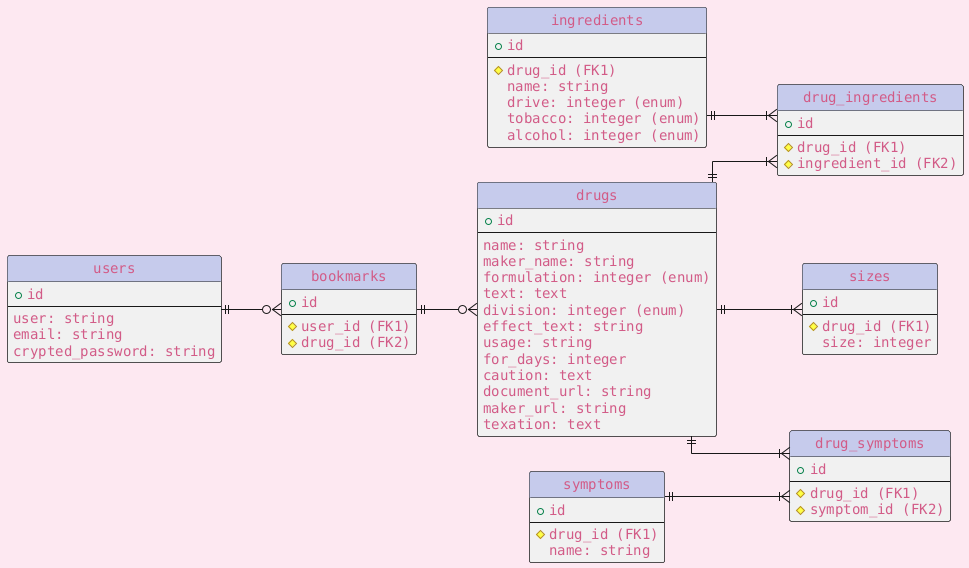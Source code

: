 @startuml
skinparam defaultFontName Monospaced
skinparam defaultFontColor #d25b87
skinparam backgroundColor #fde8f1
skinparam Legend_BackgroundColor LavenderBlush
skinparam ClassHeaderBackgroundColor #c6cbec
skinparam EntityBackgroundColor #FDFDF1
left to right direction
hide circle

' avoid problems with angled crows feet
skinparam linetype ortho


entity "drugs" as e01 {
+ id
--
name: string
maker_name: string
formulation: integer (enum)
text: text
division: integer (enum)
effect_text: string
usage: string
for_days: integer
caution: text
document_url: string
maker_url: string
texation: text
}

entity "ingredients" as e02 {
+ id
--
# drug_id (FK1)
name: string
drive: integer (enum)
tobacco: integer (enum)
alcohol: integer (enum)
}

entity "drug_ingredients" as e08 {
+ id
--
# drug_id (FK1)
# ingredient_id (FK2)
}

entity "symptoms" as e03 {
+ id
--
# drug_id (FK1)
name: string
}

entity "drug_symptoms" as e09 {
+ id
--
# drug_id (FK1)
# symptom_id (FK2)
}


entity "sizes" as e05 {
+ id
--
# drug_id (FK1)
size: integer
}



entity "users" as e06 {
+ id
--
user: string
email: string
crypted_password: string
}

entity "bookmarks" as e07 {
+ id
--
# user_id (FK1)
# drug_id (FK2)
}

e01 ||--|{ e08
e02 ||--|{ e08
e01 ||--|{ e09
e03 ||--|{ e09
e01 ||--|{ e05
e06 ||--o{ e07
e07 ||--o{ e01



@enduml
